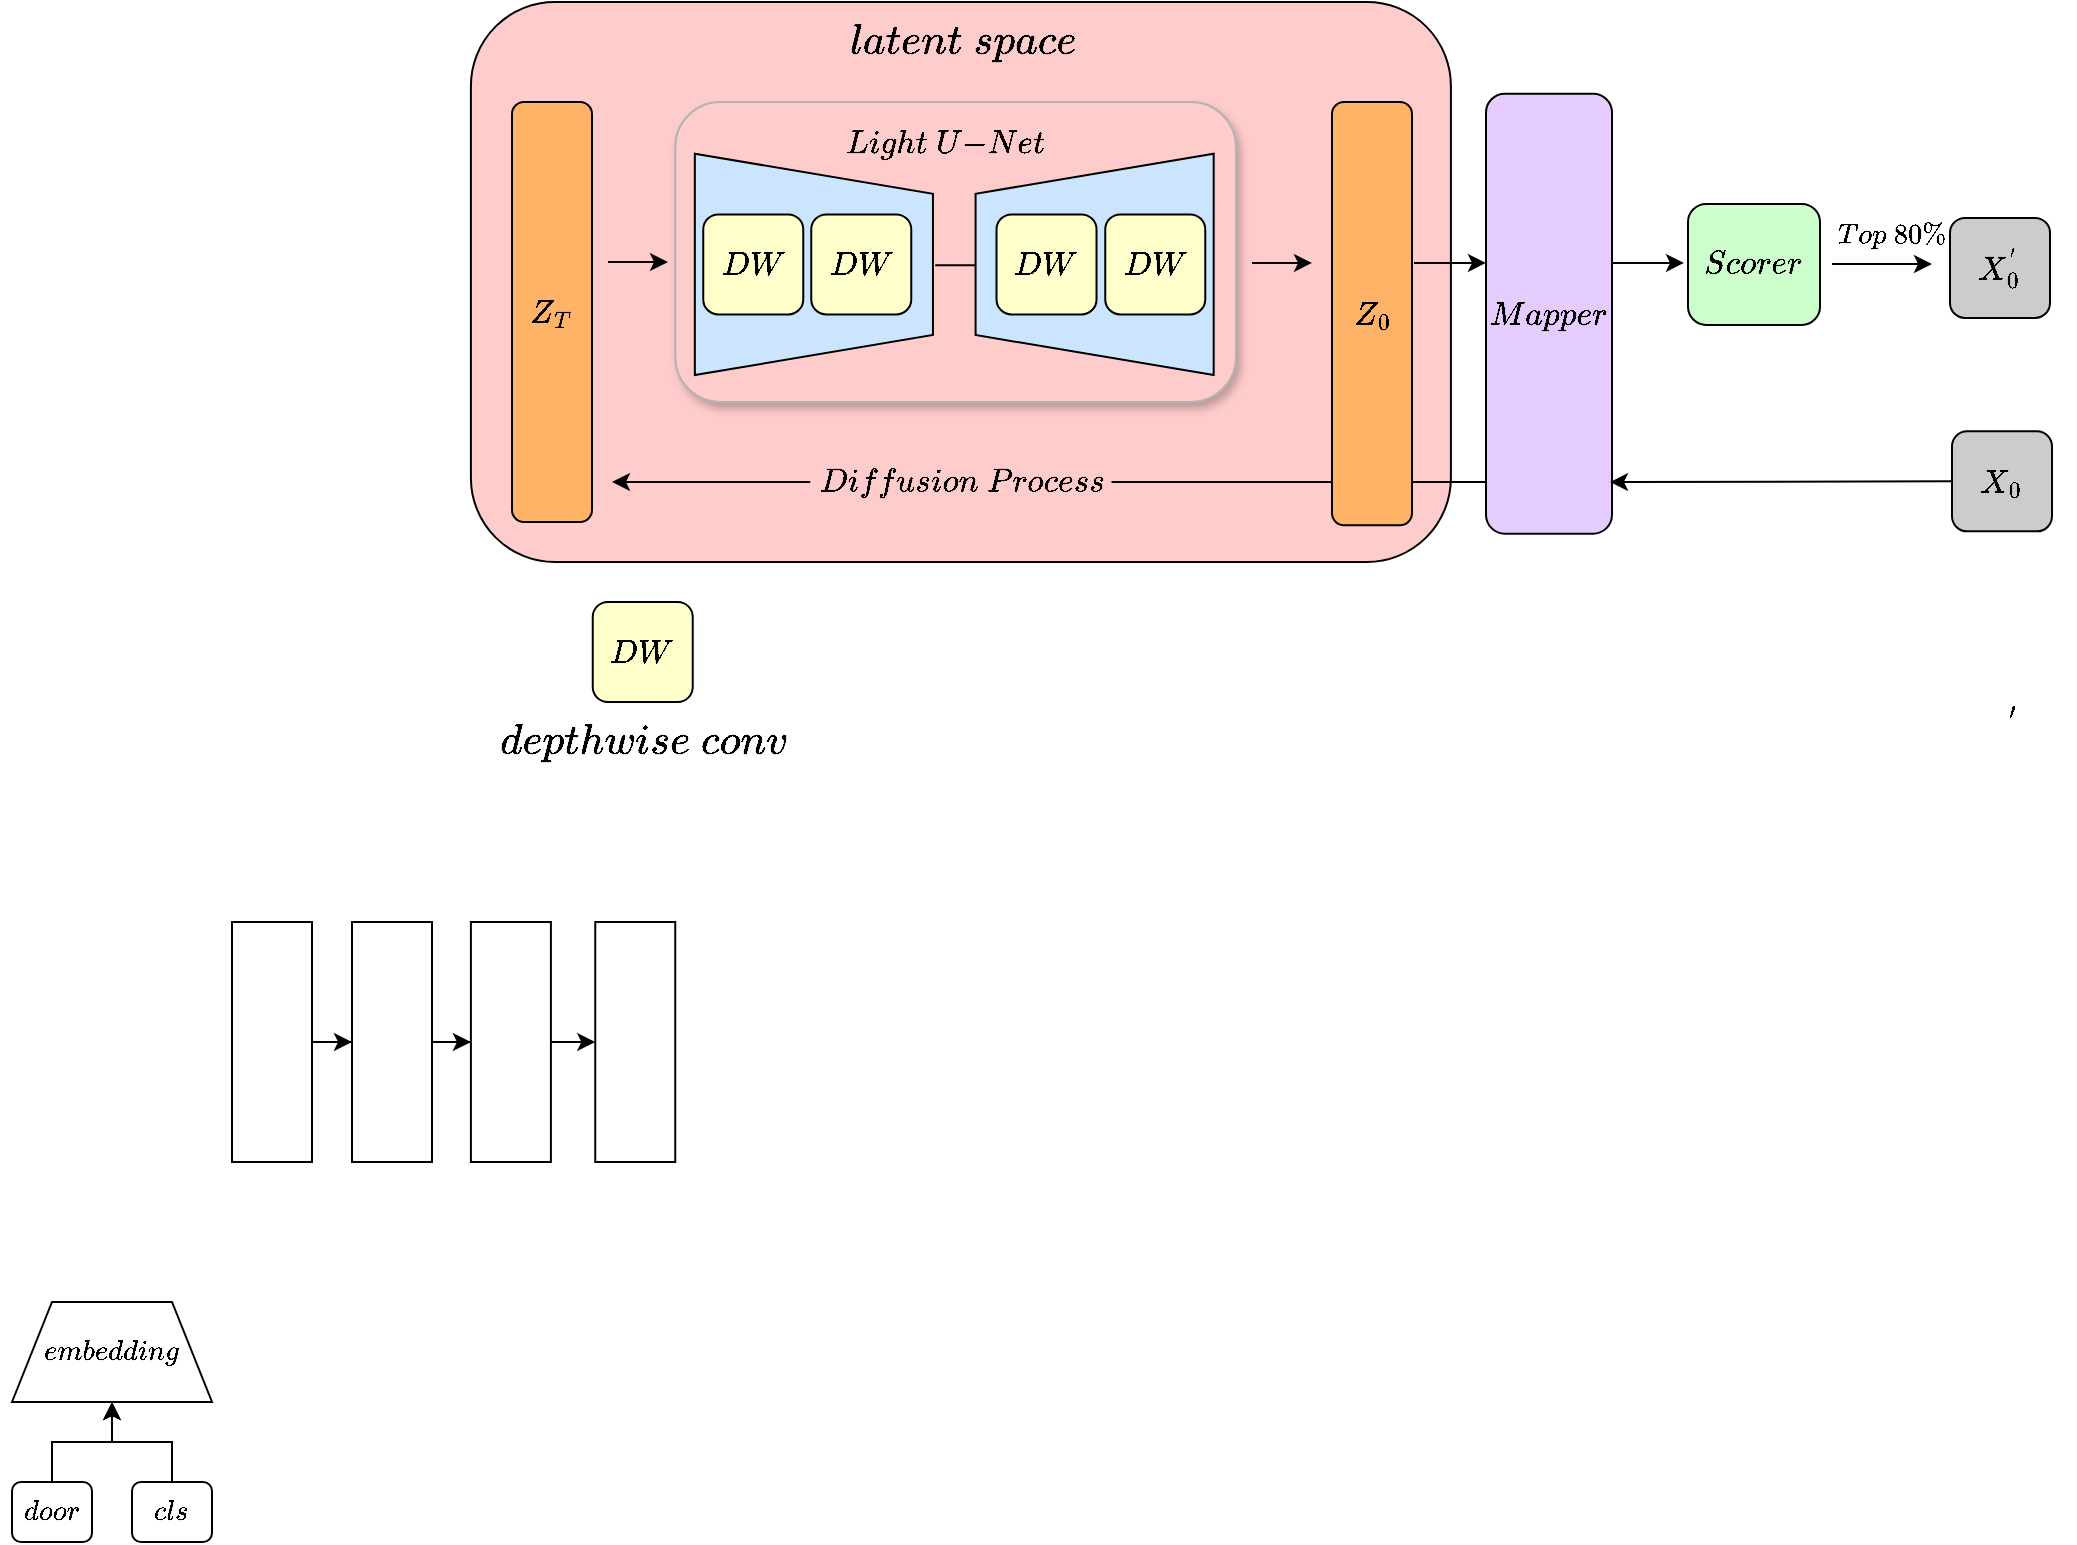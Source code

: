 <mxfile version="20.4.1" type="github">
  <diagram id="a45cf8ec-cd66-6f27-3ac3-be6e809c9e4a" name="Page-1">
    <mxGraphModel dx="1182" dy="632" grid="1" gridSize="10" guides="1" tooltips="1" connect="1" arrows="1" fold="1" page="1" pageScale="1" pageWidth="827" pageHeight="1169" background="none" math="1" shadow="0">
      <root>
        <mxCell id="0" />
        <mxCell id="1" parent="0" />
        <mxCell id="IDHVPydRco9YakRGMPOL-16" value="" style="rounded=1;whiteSpace=wrap;html=1;fontSize=18;fillColor=#FFCCCC;" parent="1" vertex="1">
          <mxGeometry x="439.45" y="380" width="490" height="280" as="geometry" />
        </mxCell>
        <mxCell id="IDHVPydRco9YakRGMPOL-67" value="" style="rounded=1;whiteSpace=wrap;html=1;fontSize=18;fillColor=#FFCCCC;shadow=1;strokeColor=#B3B3B3;" parent="1" vertex="1">
          <mxGeometry x="541.63" y="430" width="280.37" height="150" as="geometry" />
        </mxCell>
        <mxCell id="IDHVPydRco9YakRGMPOL-17" value="&lt;font style=&quot;font-size: 14px;&quot;&gt;$$Mapper$$&lt;/font&gt;" style="rounded=1;whiteSpace=wrap;html=1;fontSize=18;fillColor=#E5CCFF;" parent="1" vertex="1">
          <mxGeometry x="947" y="425.83" width="63" height="220" as="geometry" />
        </mxCell>
        <mxCell id="IDHVPydRco9YakRGMPOL-29" value="&lt;font style=&quot;font-size: 18px;&quot;&gt;$$latent\ space$$&lt;/font&gt;" style="text;html=1;align=center;verticalAlign=middle;resizable=0;points=[];autosize=1;strokeColor=none;fillColor=none;fontSize=14;" parent="1" vertex="1">
          <mxGeometry x="600" y="380" width="170" height="40" as="geometry" />
        </mxCell>
        <mxCell id="IDHVPydRco9YakRGMPOL-30" value="" style="endArrow=classic;html=1;rounded=0;" parent="1" edge="1">
          <mxGeometry width="50" height="50" relative="1" as="geometry">
            <mxPoint x="911" y="510.49" as="sourcePoint" />
            <mxPoint x="947" y="510.49" as="targetPoint" />
          </mxGeometry>
        </mxCell>
        <mxCell id="IDHVPydRco9YakRGMPOL-33" value="" style="endArrow=classic;html=1;rounded=0;" parent="1" edge="1">
          <mxGeometry width="50" height="50" relative="1" as="geometry">
            <mxPoint x="947" y="620" as="sourcePoint" />
            <mxPoint x="510" y="620" as="targetPoint" />
          </mxGeometry>
        </mxCell>
        <mxCell id="IDHVPydRco9YakRGMPOL-34" value="" style="endArrow=classic;html=1;rounded=0;" parent="1" edge="1">
          <mxGeometry width="50" height="50" relative="1" as="geometry">
            <mxPoint x="1010" y="510.49" as="sourcePoint" />
            <mxPoint x="1046" y="510.49" as="targetPoint" />
          </mxGeometry>
        </mxCell>
        <mxCell id="IDHVPydRco9YakRGMPOL-35" value="" style="endArrow=classic;html=1;rounded=0;entryX=1;entryY=0.636;entryDx=0;entryDy=0;entryPerimeter=0;exitX=0;exitY=0.5;exitDx=0;exitDy=0;" parent="1" source="IDHVPydRco9YakRGMPOL-62" edge="1">
          <mxGeometry width="50" height="50" relative="1" as="geometry">
            <mxPoint x="1116.25" y="620.1" as="sourcePoint" />
            <mxPoint x="1009" y="620.04" as="targetPoint" />
          </mxGeometry>
        </mxCell>
        <mxCell id="IDHVPydRco9YakRGMPOL-36" value="&lt;div&gt;&lt;font style=&quot;font-size: 14px;&quot;&gt;$$Scorer$$&lt;/font&gt;&lt;/div&gt;" style="rounded=1;whiteSpace=wrap;html=1;fontSize=12;fillColor=#CCFFCC;" parent="1" vertex="1">
          <mxGeometry x="1048" y="480.96" width="66" height="60.48" as="geometry" />
        </mxCell>
        <mxCell id="IDHVPydRco9YakRGMPOL-38" value="$$Top\ 80\%$$" style="text;html=1;align=center;verticalAlign=middle;resizable=0;points=[];autosize=1;strokeColor=none;fillColor=none;fontSize=12;" parent="1" vertex="1">
          <mxGeometry x="1100" y="480.96" width="100" height="30" as="geometry" />
        </mxCell>
        <mxCell id="IDHVPydRco9YakRGMPOL-47" value="&lt;div&gt;&lt;br&gt;&lt;/div&gt;" style="shape=trapezoid;perimeter=trapezoidPerimeter;whiteSpace=wrap;html=1;fixedSize=1;fontSize=12;fillColor=#CCE5FF;rotation=-90;" parent="1" vertex="1">
          <mxGeometry x="696" y="451.67" width="110.63" height="119.05" as="geometry" />
        </mxCell>
        <mxCell id="IDHVPydRco9YakRGMPOL-49" value="&lt;div&gt;&lt;font style=&quot;font-size: 14px;&quot;&gt;$$DW$$&lt;/font&gt;&lt;/div&gt;" style="rounded=1;whiteSpace=wrap;html=1;fontSize=14;fillColor=#FFFFCC;" parent="1" vertex="1">
          <mxGeometry x="756.63" y="486.2" width="50" height="50" as="geometry" />
        </mxCell>
        <mxCell id="IDHVPydRco9YakRGMPOL-51" value="&lt;div&gt;&lt;font style=&quot;font-size: 14px;&quot;&gt;$$DW$$&lt;/font&gt;&lt;/div&gt;" style="rounded=1;whiteSpace=wrap;html=1;fontSize=14;fillColor=#FFFFCC;" parent="1" vertex="1">
          <mxGeometry x="702.26" y="486.2" width="50" height="50" as="geometry" />
        </mxCell>
        <mxCell id="IDHVPydRco9YakRGMPOL-52" value="&lt;div&gt;&lt;br&gt;&lt;/div&gt;" style="shape=trapezoid;perimeter=trapezoidPerimeter;whiteSpace=wrap;html=1;fixedSize=1;fontSize=12;fillColor=#CCE5FF;rotation=90;" parent="1" vertex="1">
          <mxGeometry x="555.63" y="451.67" width="110.63" height="119.05" as="geometry" />
        </mxCell>
        <mxCell id="IDHVPydRco9YakRGMPOL-53" value="&lt;div&gt;&lt;font style=&quot;font-size: 14px;&quot;&gt;$$DW$$&lt;/font&gt;&lt;/div&gt;" style="rounded=1;whiteSpace=wrap;html=1;fontSize=14;fillColor=#FFFFCC;" parent="1" vertex="1">
          <mxGeometry x="609.63" y="486.2" width="50" height="50" as="geometry" />
        </mxCell>
        <mxCell id="IDHVPydRco9YakRGMPOL-54" value="&lt;div&gt;&lt;font style=&quot;font-size: 14px;&quot;&gt;$$DW$$&lt;/font&gt;&lt;/div&gt;" style="rounded=1;whiteSpace=wrap;html=1;fontSize=14;fillColor=#FFFFCC;" parent="1" vertex="1">
          <mxGeometry x="555.63" y="486.2" width="50" height="50" as="geometry" />
        </mxCell>
        <mxCell id="IDHVPydRco9YakRGMPOL-55" value="" style="endArrow=none;html=1;rounded=0;fontSize=14;" parent="1" edge="1">
          <mxGeometry width="50" height="50" relative="1" as="geometry">
            <mxPoint x="671.63" y="511.67" as="sourcePoint" />
            <mxPoint x="692" y="511.67" as="targetPoint" />
          </mxGeometry>
        </mxCell>
        <mxCell id="IDHVPydRco9YakRGMPOL-56" value="$$Z_T$$" style="rounded=1;whiteSpace=wrap;html=1;fontSize=14;fillColor=#FFB366;" parent="1" vertex="1">
          <mxGeometry x="460" y="430" width="40" height="210" as="geometry" />
        </mxCell>
        <mxCell id="IDHVPydRco9YakRGMPOL-57" value="$$Diffusion\ Process$$" style="rounded=1;whiteSpace=wrap;html=1;fontSize=14;fillColor=#FFCCCC;strokeColor=#FFCCCC;" parent="1" vertex="1">
          <mxGeometry x="609.63" y="600" width="149.63" height="40" as="geometry" />
        </mxCell>
        <mxCell id="IDHVPydRco9YakRGMPOL-62" value="$$X_0$$" style="rounded=1;whiteSpace=wrap;html=1;fontSize=14;fillColor=#CCCCCC;" parent="1" vertex="1">
          <mxGeometry x="1180" y="594.67" width="50" height="50" as="geometry" />
        </mxCell>
        <mxCell id="IDHVPydRco9YakRGMPOL-64" value="$$Z_0$$" style="rounded=1;whiteSpace=wrap;html=1;fontSize=14;fillColor=#FFB366;" parent="1" vertex="1">
          <mxGeometry x="870" y="430" width="40" height="211.67" as="geometry" />
        </mxCell>
        <mxCell id="IDHVPydRco9YakRGMPOL-68" value="&lt;font style=&quot;font-size: 14px;&quot;&gt;$$Light\ U{-}Net$$&lt;/font&gt;" style="text;html=1;align=center;verticalAlign=middle;resizable=0;points=[];autosize=1;strokeColor=none;fillColor=none;fontSize=18;" parent="1" vertex="1">
          <mxGeometry x="605.63" y="430" width="140" height="40" as="geometry" />
        </mxCell>
        <mxCell id="IDHVPydRco9YakRGMPOL-69" value="" style="endArrow=classic;html=1;rounded=0;fontSize=14;" parent="1" edge="1">
          <mxGeometry width="50" height="50" relative="1" as="geometry">
            <mxPoint x="508" y="510" as="sourcePoint" />
            <mxPoint x="538" y="510" as="targetPoint" />
          </mxGeometry>
        </mxCell>
        <mxCell id="IDHVPydRco9YakRGMPOL-70" value="" style="endArrow=classic;html=1;rounded=0;fontSize=14;" parent="1" edge="1">
          <mxGeometry width="50" height="50" relative="1" as="geometry">
            <mxPoint x="830" y="510.49" as="sourcePoint" />
            <mxPoint x="860" y="510.49" as="targetPoint" />
          </mxGeometry>
        </mxCell>
        <mxCell id="IDHVPydRco9YakRGMPOL-71" value="" style="endArrow=classic;html=1;rounded=0;fontSize=14;" parent="1" edge="1">
          <mxGeometry width="50" height="50" relative="1" as="geometry">
            <mxPoint x="1120" y="510.96" as="sourcePoint" />
            <mxPoint x="1170" y="511" as="targetPoint" />
          </mxGeometry>
        </mxCell>
        <mxCell id="IDHVPydRco9YakRGMPOL-75" value="$$&#39;$$" style="text;html=1;align=center;verticalAlign=middle;resizable=0;points=[];autosize=1;strokeColor=none;fillColor=none;fontSize=14;" parent="1" vertex="1">
          <mxGeometry x="1180" y="725" width="60" height="30" as="geometry" />
        </mxCell>
        <mxCell id="IDHVPydRco9YakRGMPOL-76" value="$$X_0^{&#39;}$$" style="rounded=1;whiteSpace=wrap;html=1;fontSize=14;fillColor=#CCCCCC;" parent="1" vertex="1">
          <mxGeometry x="1179" y="487.96" width="50" height="50" as="geometry" />
        </mxCell>
        <mxCell id="IDHVPydRco9YakRGMPOL-78" value="&lt;div&gt;&lt;font style=&quot;font-size: 14px;&quot;&gt;$$DW$$&lt;/font&gt;&lt;/div&gt;" style="rounded=1;whiteSpace=wrap;html=1;fontSize=14;fillColor=#FFFFCC;" parent="1" vertex="1">
          <mxGeometry x="500.37" y="680" width="50" height="50" as="geometry" />
        </mxCell>
        <mxCell id="IDHVPydRco9YakRGMPOL-81" value="&lt;font style=&quot;font-size: 18px;&quot;&gt;$$depthwise\ conv$$&lt;/font&gt;" style="text;html=1;align=center;verticalAlign=middle;resizable=0;points=[];autosize=1;strokeColor=none;fillColor=none;fontSize=14;" parent="1" vertex="1">
          <mxGeometry x="430" y="730" width="190" height="40" as="geometry" />
        </mxCell>
        <mxCell id="a7p1xofD0uFk-9MtaVhH-5" value="" style="edgeStyle=orthogonalEdgeStyle;rounded=0;orthogonalLoop=1;jettySize=auto;html=1;entryX=0;entryY=0.5;entryDx=0;entryDy=0;" edge="1" parent="1" source="a7p1xofD0uFk-9MtaVhH-1" target="a7p1xofD0uFk-9MtaVhH-2">
          <mxGeometry relative="1" as="geometry" />
        </mxCell>
        <mxCell id="a7p1xofD0uFk-9MtaVhH-1" value="" style="rounded=0;whiteSpace=wrap;html=1;" vertex="1" parent="1">
          <mxGeometry x="320" y="840" width="40" height="120" as="geometry" />
        </mxCell>
        <mxCell id="a7p1xofD0uFk-9MtaVhH-6" style="edgeStyle=orthogonalEdgeStyle;rounded=0;orthogonalLoop=1;jettySize=auto;html=1;entryX=0;entryY=0.5;entryDx=0;entryDy=0;" edge="1" parent="1" source="a7p1xofD0uFk-9MtaVhH-2" target="a7p1xofD0uFk-9MtaVhH-3">
          <mxGeometry relative="1" as="geometry" />
        </mxCell>
        <mxCell id="a7p1xofD0uFk-9MtaVhH-2" value="" style="rounded=0;whiteSpace=wrap;html=1;" vertex="1" parent="1">
          <mxGeometry x="380" y="840" width="40" height="120" as="geometry" />
        </mxCell>
        <mxCell id="a7p1xofD0uFk-9MtaVhH-7" style="edgeStyle=orthogonalEdgeStyle;rounded=0;orthogonalLoop=1;jettySize=auto;html=1;entryX=0;entryY=0.5;entryDx=0;entryDy=0;" edge="1" parent="1" source="a7p1xofD0uFk-9MtaVhH-3" target="a7p1xofD0uFk-9MtaVhH-4">
          <mxGeometry relative="1" as="geometry" />
        </mxCell>
        <mxCell id="a7p1xofD0uFk-9MtaVhH-3" value="" style="rounded=0;whiteSpace=wrap;html=1;" vertex="1" parent="1">
          <mxGeometry x="439.45" y="840" width="40" height="120" as="geometry" />
        </mxCell>
        <mxCell id="a7p1xofD0uFk-9MtaVhH-4" value="" style="rounded=0;whiteSpace=wrap;html=1;" vertex="1" parent="1">
          <mxGeometry x="501.63" y="840" width="40" height="120" as="geometry" />
        </mxCell>
        <mxCell id="a7p1xofD0uFk-9MtaVhH-8" value="$$embedding$$" style="shape=trapezoid;perimeter=trapezoidPerimeter;whiteSpace=wrap;html=1;fixedSize=1;" vertex="1" parent="1">
          <mxGeometry x="210" y="1030" width="100" height="50" as="geometry" />
        </mxCell>
        <mxCell id="a7p1xofD0uFk-9MtaVhH-11" value="" style="edgeStyle=orthogonalEdgeStyle;rounded=0;orthogonalLoop=1;jettySize=auto;html=1;" edge="1" parent="1" source="a7p1xofD0uFk-9MtaVhH-9" target="a7p1xofD0uFk-9MtaVhH-8">
          <mxGeometry relative="1" as="geometry" />
        </mxCell>
        <mxCell id="a7p1xofD0uFk-9MtaVhH-9" value="$$door$$" style="rounded=1;whiteSpace=wrap;html=1;" vertex="1" parent="1">
          <mxGeometry x="210" y="1120" width="40" height="30" as="geometry" />
        </mxCell>
        <mxCell id="a7p1xofD0uFk-9MtaVhH-12" value="" style="edgeStyle=orthogonalEdgeStyle;rounded=0;orthogonalLoop=1;jettySize=auto;html=1;" edge="1" parent="1" source="a7p1xofD0uFk-9MtaVhH-10" target="a7p1xofD0uFk-9MtaVhH-8">
          <mxGeometry relative="1" as="geometry" />
        </mxCell>
        <mxCell id="a7p1xofD0uFk-9MtaVhH-10" value="$$cls$$" style="rounded=1;whiteSpace=wrap;html=1;" vertex="1" parent="1">
          <mxGeometry x="270" y="1120" width="40" height="30" as="geometry" />
        </mxCell>
      </root>
    </mxGraphModel>
  </diagram>
</mxfile>
